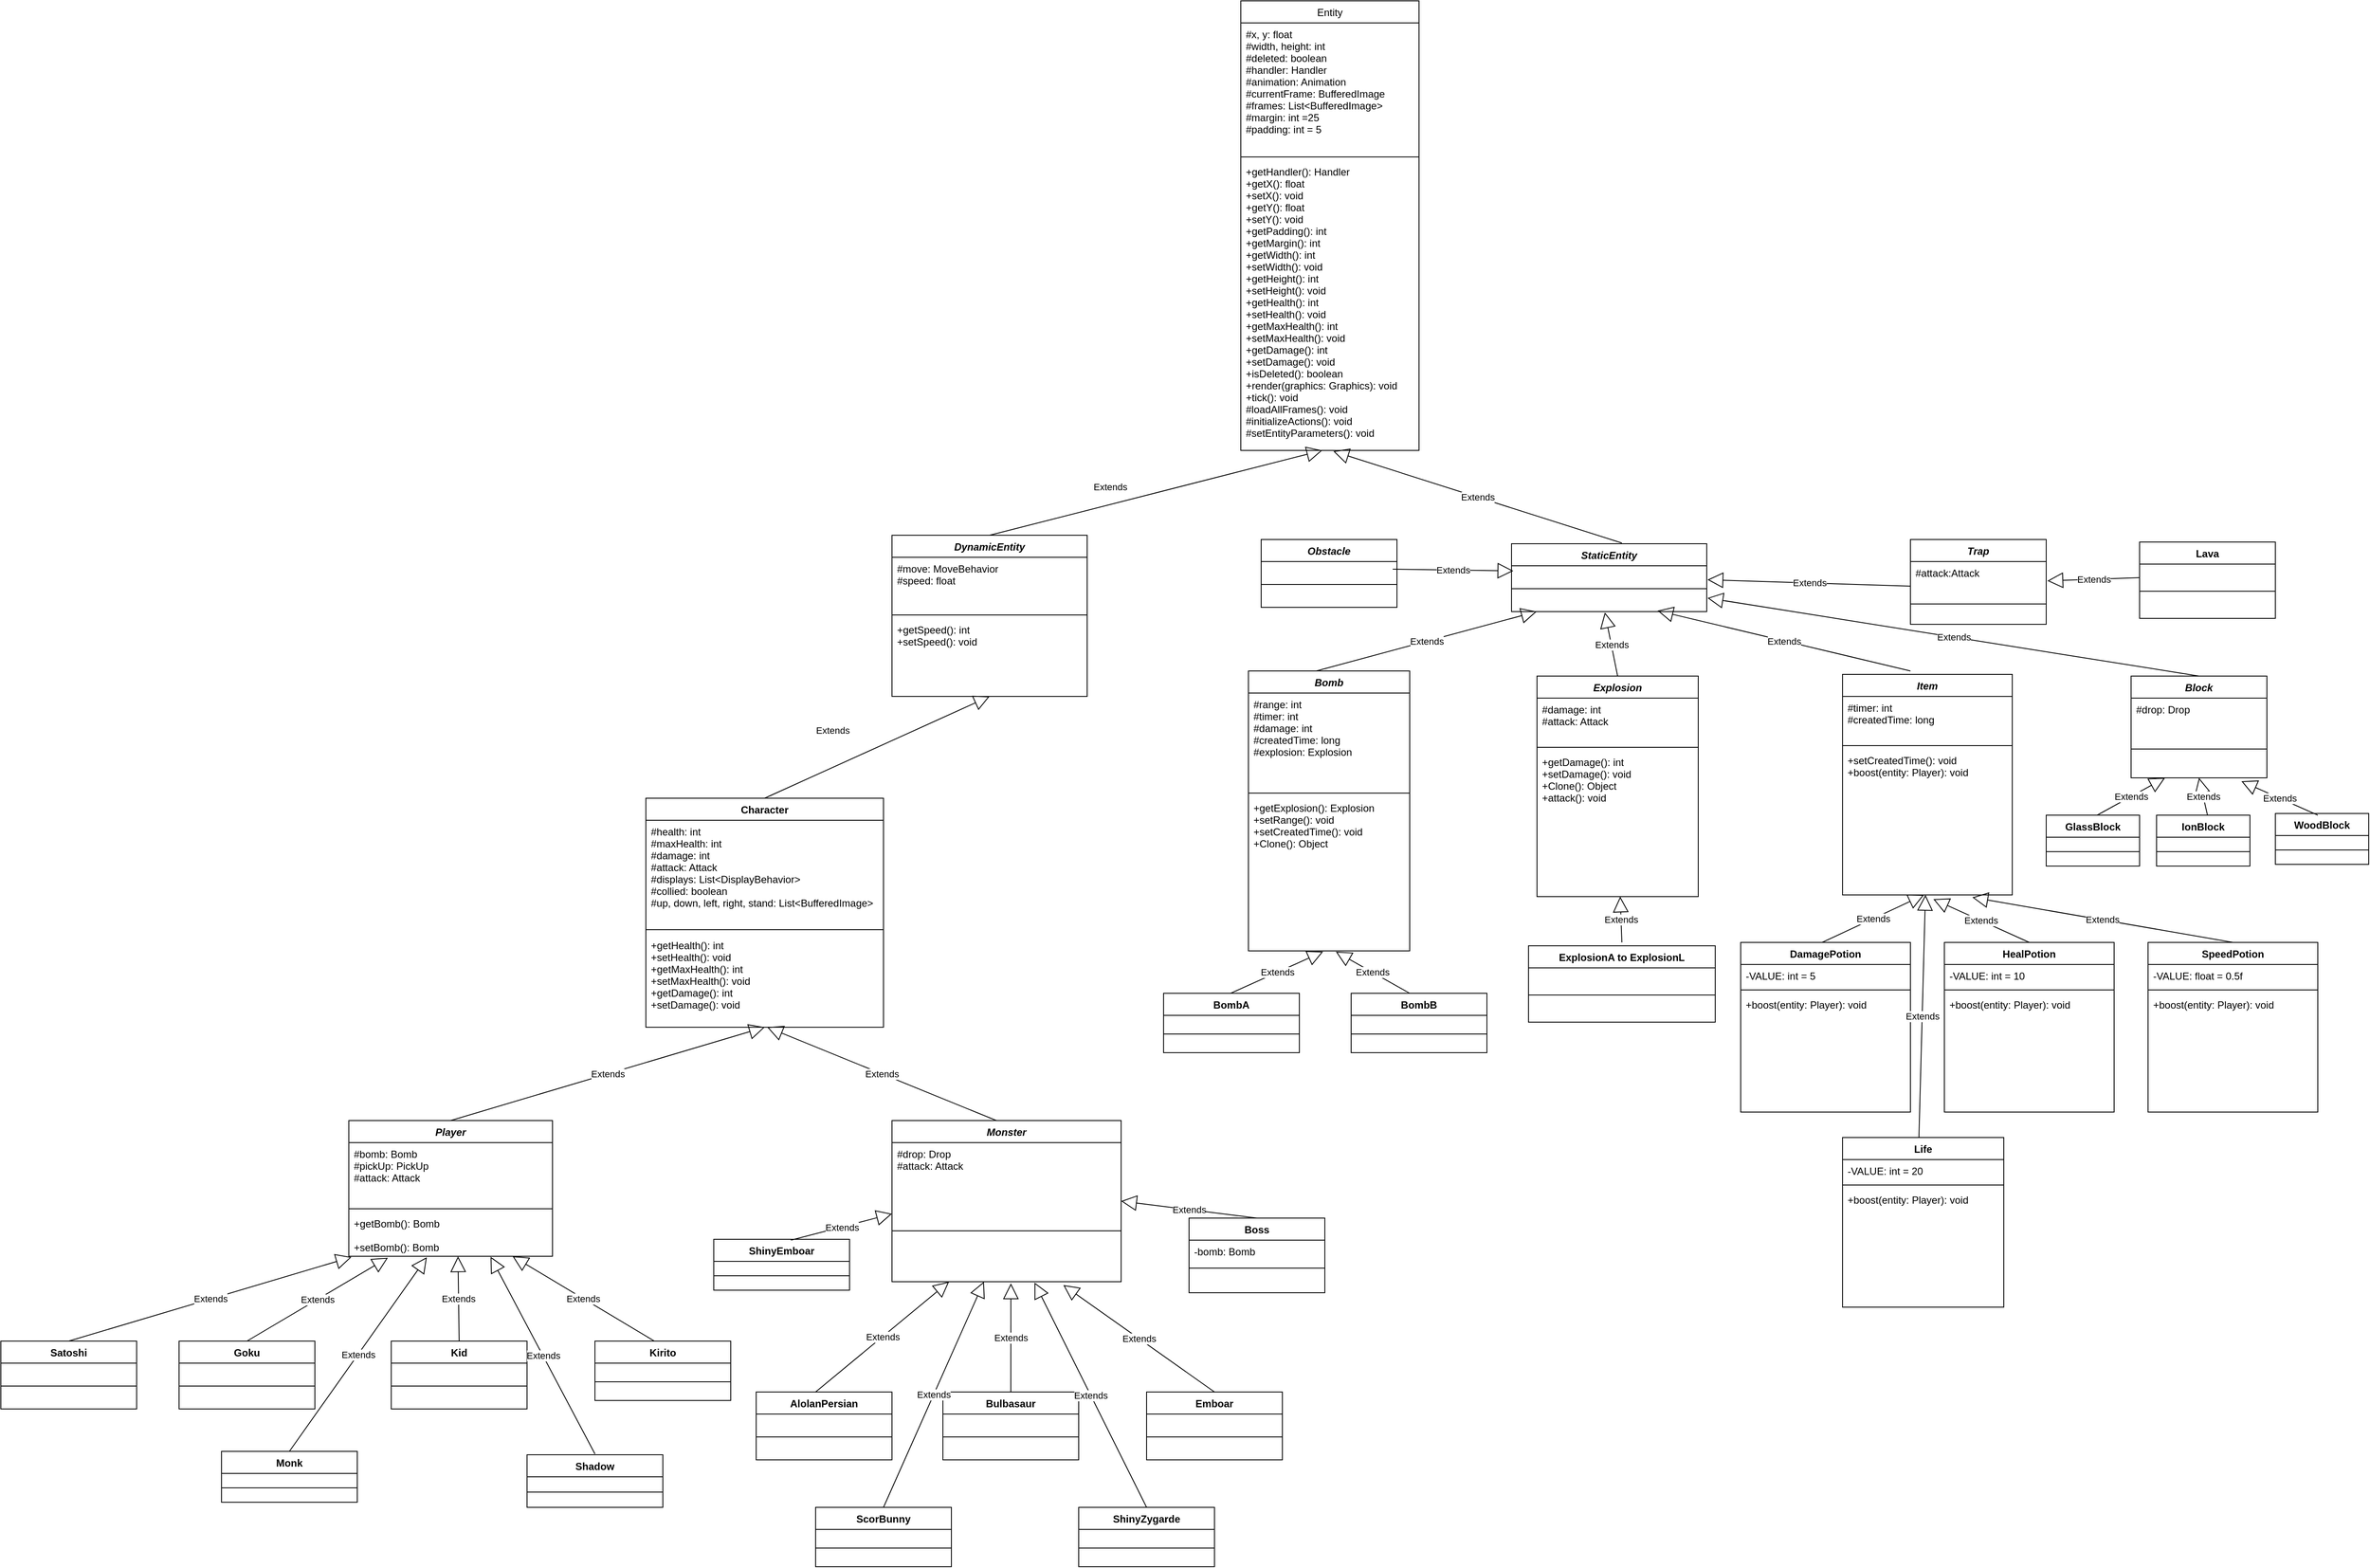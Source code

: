 <mxfile version="13.9.9" type="device"><diagram id="C5RBs43oDa-KdzZeNtuy" name="Page-1"><mxGraphModel dx="1679" dy="494" grid="1" gridSize="10" guides="1" tooltips="1" connect="1" arrows="1" fold="1" page="1" pageScale="1" pageWidth="827" pageHeight="1169" math="0" shadow="0"><root><mxCell id="WIyWlLk6GJQsqaUBKTNV-0"/><mxCell id="WIyWlLk6GJQsqaUBKTNV-1" parent="WIyWlLk6GJQsqaUBKTNV-0"/><mxCell id="0j7hq9uWgcKNxMWrPuO6-0" value="Entity" style="swimlane;fontStyle=0;align=center;verticalAlign=top;childLayout=stackLayout;horizontal=1;startSize=26;horizontalStack=0;resizeParent=1;resizeParentMax=0;resizeLast=0;collapsible=1;marginBottom=0;" parent="WIyWlLk6GJQsqaUBKTNV-1" vertex="1"><mxGeometry x="1031" y="160" width="210" height="530" as="geometry"/></mxCell><mxCell id="0j7hq9uWgcKNxMWrPuO6-1" value="#x, y: float&#10;#width, height: int&#10;#deleted: boolean&#10;#handler: Handler&#10;#animation: Animation&#10;#currentFrame: BufferedImage&#10;#frames: List&lt;BufferedImage&gt;&#10;#margin: int =25&#10;#padding: int = 5&#10;" style="text;strokeColor=none;fillColor=none;align=left;verticalAlign=top;spacingLeft=4;spacingRight=4;overflow=hidden;rotatable=0;points=[[0,0.5],[1,0.5]];portConstraint=eastwest;" parent="0j7hq9uWgcKNxMWrPuO6-0" vertex="1"><mxGeometry y="26" width="210" height="154" as="geometry"/></mxCell><mxCell id="0j7hq9uWgcKNxMWrPuO6-2" value="" style="line;strokeWidth=1;fillColor=none;align=left;verticalAlign=middle;spacingTop=-1;spacingLeft=3;spacingRight=3;rotatable=0;labelPosition=right;points=[];portConstraint=eastwest;" parent="0j7hq9uWgcKNxMWrPuO6-0" vertex="1"><mxGeometry y="180" width="210" height="8" as="geometry"/></mxCell><mxCell id="0j7hq9uWgcKNxMWrPuO6-3" value="+getHandler(): Handler&#10;+getX(): float&#10;+setX(): void&#10;+getY(): float&#10;+setY(): void&#10;+getPadding(): int&#10;+getMargin(): int&#10;+getWidth(): int&#10;+setWidth(): void&#10;+getHeight(): int&#10;+setHeight(): void&#10;+getHealth(): int&#10;+setHealth(): void&#10;+getMaxHealth(): int&#10;+setMaxHealth(): void&#10;+getDamage(): int&#10;+setDamage(): void&#10;+isDeleted(): boolean&#10;+render(graphics: Graphics): void&#10;+tick(): void&#10;#loadAllFrames(): void&#10;#initializeActions(): void&#10;#setEntityParameters(): void&#10;&#10;" style="text;strokeColor=none;fillColor=none;align=left;verticalAlign=top;spacingLeft=4;spacingRight=4;overflow=hidden;rotatable=0;points=[[0,0.5],[1,0.5]];portConstraint=eastwest;" parent="0j7hq9uWgcKNxMWrPuO6-0" vertex="1"><mxGeometry y="188" width="210" height="342" as="geometry"/></mxCell><mxCell id="0j7hq9uWgcKNxMWrPuO6-4" value="DynamicEntity" style="swimlane;fontStyle=3;align=center;verticalAlign=top;childLayout=stackLayout;horizontal=1;startSize=26;horizontalStack=0;resizeParent=1;resizeParentMax=0;resizeLast=0;collapsible=1;marginBottom=0;" parent="WIyWlLk6GJQsqaUBKTNV-1" vertex="1"><mxGeometry x="620" y="790" width="230" height="190" as="geometry"/></mxCell><mxCell id="0j7hq9uWgcKNxMWrPuO6-5" value="#move: MoveBehavior&#10;#speed: float&#10;" style="text;strokeColor=none;fillColor=none;align=left;verticalAlign=top;spacingLeft=4;spacingRight=4;overflow=hidden;rotatable=0;points=[[0,0.5],[1,0.5]];portConstraint=eastwest;" parent="0j7hq9uWgcKNxMWrPuO6-4" vertex="1"><mxGeometry y="26" width="230" height="64" as="geometry"/></mxCell><mxCell id="0j7hq9uWgcKNxMWrPuO6-6" value="" style="line;strokeWidth=1;fillColor=none;align=left;verticalAlign=middle;spacingTop=-1;spacingLeft=3;spacingRight=3;rotatable=0;labelPosition=right;points=[];portConstraint=eastwest;" parent="0j7hq9uWgcKNxMWrPuO6-4" vertex="1"><mxGeometry y="90" width="230" height="8" as="geometry"/></mxCell><mxCell id="0j7hq9uWgcKNxMWrPuO6-7" value="+getSpeed(): int&#10;+setSpeed(): void&#10;" style="text;strokeColor=none;fillColor=none;align=left;verticalAlign=top;spacingLeft=4;spacingRight=4;overflow=hidden;rotatable=0;points=[[0,0.5],[1,0.5]];portConstraint=eastwest;" parent="0j7hq9uWgcKNxMWrPuO6-4" vertex="1"><mxGeometry y="98" width="230" height="92" as="geometry"/></mxCell><mxCell id="0j7hq9uWgcKNxMWrPuO6-9" value="Extends" style="endArrow=block;endSize=16;endFill=0;html=1;exitX=0.5;exitY=0;exitDx=0;exitDy=0;entryX=0.457;entryY=1;entryDx=0;entryDy=0;entryPerimeter=0;" parent="WIyWlLk6GJQsqaUBKTNV-1" source="0j7hq9uWgcKNxMWrPuO6-4" target="0j7hq9uWgcKNxMWrPuO6-3" edge="1"><mxGeometry x="-0.25" y="20" width="160" relative="1" as="geometry"><mxPoint x="230" y="770" as="sourcePoint"/><mxPoint x="390" y="770" as="targetPoint"/><Array as="points"/><mxPoint as="offset"/></mxGeometry></mxCell><mxCell id="0j7hq9uWgcKNxMWrPuO6-14" value="Extends" style="endArrow=block;endSize=16;endFill=0;html=1;entryX=0.5;entryY=1;entryDx=0;entryDy=0;entryPerimeter=0;exitX=0.5;exitY=0;exitDx=0;exitDy=0;" parent="WIyWlLk6GJQsqaUBKTNV-1" source="0j7hq9uWgcKNxMWrPuO6-17" target="0j7hq9uWgcKNxMWrPuO6-7" edge="1"><mxGeometry x="-0.275" y="40" width="160" relative="1" as="geometry"><mxPoint x="240" y="1090" as="sourcePoint"/><mxPoint x="420" y="1060" as="targetPoint"/><Array as="points"/><mxPoint as="offset"/></mxGeometry></mxCell><mxCell id="0j7hq9uWgcKNxMWrPuO6-17" value="Character" style="swimlane;fontStyle=1;align=center;verticalAlign=top;childLayout=stackLayout;horizontal=1;startSize=26;horizontalStack=0;resizeParent=1;resizeParentMax=0;resizeLast=0;collapsible=1;marginBottom=0;" parent="WIyWlLk6GJQsqaUBKTNV-1" vertex="1"><mxGeometry x="330" y="1100" width="280" height="270" as="geometry"/></mxCell><mxCell id="0j7hq9uWgcKNxMWrPuO6-18" value="#health: int&#10;#maxHealth: int&#10;#damage: int&#10;#attack: Attack&#10;#displays: List&lt;DisplayBehavior&gt;&#10;#collied: boolean&#10;#up, down, left, right, stand: List&lt;BufferedImage&gt; &#10;" style="text;strokeColor=none;fillColor=none;align=left;verticalAlign=top;spacingLeft=4;spacingRight=4;overflow=hidden;rotatable=0;points=[[0,0.5],[1,0.5]];portConstraint=eastwest;" parent="0j7hq9uWgcKNxMWrPuO6-17" vertex="1"><mxGeometry y="26" width="280" height="124" as="geometry"/></mxCell><mxCell id="0j7hq9uWgcKNxMWrPuO6-19" value="" style="line;strokeWidth=1;fillColor=none;align=left;verticalAlign=middle;spacingTop=-1;spacingLeft=3;spacingRight=3;rotatable=0;labelPosition=right;points=[];portConstraint=eastwest;" parent="0j7hq9uWgcKNxMWrPuO6-17" vertex="1"><mxGeometry y="150" width="280" height="10" as="geometry"/></mxCell><mxCell id="0j7hq9uWgcKNxMWrPuO6-20" value="+getHealth(): int&#10;+setHealth(): void&#10;+getMaxHealth(): int&#10;+setMaxHealth(): void&#10;+getDamage(): int&#10;+setDamage(): void&#10;" style="text;strokeColor=none;fillColor=none;align=left;verticalAlign=top;spacingLeft=4;spacingRight=4;overflow=hidden;rotatable=0;points=[[0,0.5],[1,0.5]];portConstraint=eastwest;" parent="0j7hq9uWgcKNxMWrPuO6-17" vertex="1"><mxGeometry y="160" width="280" height="110" as="geometry"/></mxCell><mxCell id="0j7hq9uWgcKNxMWrPuO6-21" value="Player" style="swimlane;fontStyle=3;align=center;verticalAlign=top;childLayout=stackLayout;horizontal=1;startSize=26;horizontalStack=0;resizeParent=1;resizeParentMax=0;resizeLast=0;collapsible=1;marginBottom=0;" parent="WIyWlLk6GJQsqaUBKTNV-1" vertex="1"><mxGeometry x="-20" y="1480" width="240" height="160" as="geometry"/></mxCell><mxCell id="0j7hq9uWgcKNxMWrPuO6-22" value="#bomb: Bomb&#10;#pickUp: PickUp&#10;#attack: Attack&#10;" style="text;strokeColor=none;fillColor=none;align=left;verticalAlign=top;spacingLeft=4;spacingRight=4;overflow=hidden;rotatable=0;points=[[0,0.5],[1,0.5]];portConstraint=eastwest;" parent="0j7hq9uWgcKNxMWrPuO6-21" vertex="1"><mxGeometry y="26" width="240" height="74" as="geometry"/></mxCell><mxCell id="0j7hq9uWgcKNxMWrPuO6-23" value="" style="line;strokeWidth=1;fillColor=none;align=left;verticalAlign=middle;spacingTop=-1;spacingLeft=3;spacingRight=3;rotatable=0;labelPosition=right;points=[];portConstraint=eastwest;" parent="0j7hq9uWgcKNxMWrPuO6-21" vertex="1"><mxGeometry y="100" width="240" height="8" as="geometry"/></mxCell><mxCell id="0j7hq9uWgcKNxMWrPuO6-24" value="+getBomb(): Bomb&#10;&#10;+setBomb(): Bomb" style="text;strokeColor=none;fillColor=none;align=left;verticalAlign=top;spacingLeft=4;spacingRight=4;overflow=hidden;rotatable=0;points=[[0,0.5],[1,0.5]];portConstraint=eastwest;" parent="0j7hq9uWgcKNxMWrPuO6-21" vertex="1"><mxGeometry y="108" width="240" height="52" as="geometry"/></mxCell><mxCell id="0j7hq9uWgcKNxMWrPuO6-29" value="Extends" style="endArrow=block;endSize=16;endFill=0;html=1;exitX=0.5;exitY=0;exitDx=0;exitDy=0;" parent="WIyWlLk6GJQsqaUBKTNV-1" source="0j7hq9uWgcKNxMWrPuO6-21" edge="1"><mxGeometry width="160" relative="1" as="geometry"><mxPoint x="240" y="1470" as="sourcePoint"/><mxPoint x="470" y="1370" as="targetPoint"/><Array as="points"/></mxGeometry></mxCell><mxCell id="0j7hq9uWgcKNxMWrPuO6-30" value="Extends" style="endArrow=block;endSize=16;endFill=0;html=1;exitX=0.456;exitY=0;exitDx=0;exitDy=0;exitPerimeter=0;entryX=0.511;entryY=1;entryDx=0;entryDy=0;entryPerimeter=0;" parent="WIyWlLk6GJQsqaUBKTNV-1" target="0j7hq9uWgcKNxMWrPuO6-20" edge="1"><mxGeometry width="160" relative="1" as="geometry"><mxPoint x="743.12" y="1480" as="sourcePoint"/><mxPoint x="760" y="1470" as="targetPoint"/><Array as="points"/></mxGeometry></mxCell><mxCell id="0j7hq9uWgcKNxMWrPuO6-71" value="Goku" style="swimlane;fontStyle=1;align=center;verticalAlign=top;childLayout=stackLayout;horizontal=1;startSize=26;horizontalStack=0;resizeParent=1;resizeParentMax=0;resizeLast=0;collapsible=1;marginBottom=0;" parent="WIyWlLk6GJQsqaUBKTNV-1" vertex="1"><mxGeometry x="-220" y="1740" width="160" height="80" as="geometry"/></mxCell><mxCell id="0j7hq9uWgcKNxMWrPuO6-95" value="Extends" style="endArrow=block;endSize=16;endFill=0;html=1;entryX=0.192;entryY=1.033;entryDx=0;entryDy=0;entryPerimeter=0;" parent="0j7hq9uWgcKNxMWrPuO6-71" target="0j7hq9uWgcKNxMWrPuO6-24" edge="1"><mxGeometry width="160" relative="1" as="geometry"><mxPoint x="80" as="sourcePoint"/><mxPoint x="240" as="targetPoint"/></mxGeometry></mxCell><mxCell id="0j7hq9uWgcKNxMWrPuO6-73" value="" style="line;strokeWidth=1;fillColor=none;align=left;verticalAlign=middle;spacingTop=-1;spacingLeft=3;spacingRight=3;rotatable=0;labelPosition=right;points=[];portConstraint=eastwest;" parent="0j7hq9uWgcKNxMWrPuO6-71" vertex="1"><mxGeometry y="26" width="160" height="54" as="geometry"/></mxCell><mxCell id="0j7hq9uWgcKNxMWrPuO6-75" value="Kid" style="swimlane;fontStyle=1;align=center;verticalAlign=top;childLayout=stackLayout;horizontal=1;startSize=26;horizontalStack=0;resizeParent=1;resizeParentMax=0;resizeLast=0;collapsible=1;marginBottom=0;" parent="WIyWlLk6GJQsqaUBKTNV-1" vertex="1"><mxGeometry x="30" y="1740" width="160" height="80" as="geometry"/></mxCell><mxCell id="0j7hq9uWgcKNxMWrPuO6-96" value="Extends" style="endArrow=block;endSize=16;endFill=0;html=1;entryX=0.536;entryY=1.003;entryDx=0;entryDy=0;entryPerimeter=0;" parent="0j7hq9uWgcKNxMWrPuO6-75" target="0j7hq9uWgcKNxMWrPuO6-24" edge="1"><mxGeometry width="160" relative="1" as="geometry"><mxPoint x="80" as="sourcePoint"/><mxPoint x="78" y="-60" as="targetPoint"/></mxGeometry></mxCell><mxCell id="0j7hq9uWgcKNxMWrPuO6-77" value="" style="line;strokeWidth=1;fillColor=none;align=left;verticalAlign=middle;spacingTop=-1;spacingLeft=3;spacingRight=3;rotatable=0;labelPosition=right;points=[];portConstraint=eastwest;" parent="0j7hq9uWgcKNxMWrPuO6-75" vertex="1"><mxGeometry y="26" width="160" height="54" as="geometry"/></mxCell><mxCell id="0j7hq9uWgcKNxMWrPuO6-79" value="Kirito" style="swimlane;fontStyle=1;align=center;verticalAlign=top;childLayout=stackLayout;horizontal=1;startSize=26;horizontalStack=0;resizeParent=1;resizeParentMax=0;resizeLast=0;collapsible=1;marginBottom=0;" parent="WIyWlLk6GJQsqaUBKTNV-1" vertex="1"><mxGeometry x="270" y="1740" width="160" height="70" as="geometry"/></mxCell><mxCell id="0j7hq9uWgcKNxMWrPuO6-97" value="Extends" style="endArrow=block;endSize=16;endFill=0;html=1;entryX=0.804;entryY=1;entryDx=0;entryDy=0;entryPerimeter=0;" parent="0j7hq9uWgcKNxMWrPuO6-79" target="0j7hq9uWgcKNxMWrPuO6-24" edge="1"><mxGeometry width="160" relative="1" as="geometry"><mxPoint x="70" as="sourcePoint"/><mxPoint x="230" as="targetPoint"/></mxGeometry></mxCell><mxCell id="0j7hq9uWgcKNxMWrPuO6-81" value="" style="line;strokeWidth=1;fillColor=none;align=left;verticalAlign=middle;spacingTop=-1;spacingLeft=3;spacingRight=3;rotatable=0;labelPosition=right;points=[];portConstraint=eastwest;" parent="0j7hq9uWgcKNxMWrPuO6-79" vertex="1"><mxGeometry y="26" width="160" height="44" as="geometry"/></mxCell><mxCell id="0j7hq9uWgcKNxMWrPuO6-83" value="Monk" style="swimlane;fontStyle=1;align=center;verticalAlign=top;childLayout=stackLayout;horizontal=1;startSize=26;horizontalStack=0;resizeParent=1;resizeParentMax=0;resizeLast=0;collapsible=1;marginBottom=0;" parent="WIyWlLk6GJQsqaUBKTNV-1" vertex="1"><mxGeometry x="-170" y="1870" width="160" height="60" as="geometry"/></mxCell><mxCell id="0j7hq9uWgcKNxMWrPuO6-98" value="Extends" style="endArrow=block;endSize=16;endFill=0;html=1;entryX=0.383;entryY=1.022;entryDx=0;entryDy=0;entryPerimeter=0;" parent="0j7hq9uWgcKNxMWrPuO6-83" target="0j7hq9uWgcKNxMWrPuO6-24" edge="1"><mxGeometry width="160" relative="1" as="geometry"><mxPoint x="80" as="sourcePoint"/><mxPoint x="240" as="targetPoint"/></mxGeometry></mxCell><mxCell id="0j7hq9uWgcKNxMWrPuO6-85" value="" style="line;strokeWidth=1;fillColor=none;align=left;verticalAlign=middle;spacingTop=-1;spacingLeft=3;spacingRight=3;rotatable=0;labelPosition=right;points=[];portConstraint=eastwest;" parent="0j7hq9uWgcKNxMWrPuO6-83" vertex="1"><mxGeometry y="26" width="160" height="34" as="geometry"/></mxCell><mxCell id="0j7hq9uWgcKNxMWrPuO6-87" value="Satoshi" style="swimlane;fontStyle=1;align=center;verticalAlign=top;childLayout=stackLayout;horizontal=1;startSize=26;horizontalStack=0;resizeParent=1;resizeParentMax=0;resizeLast=0;collapsible=1;marginBottom=0;" parent="WIyWlLk6GJQsqaUBKTNV-1" vertex="1"><mxGeometry x="-430" y="1740" width="160" height="80" as="geometry"/></mxCell><mxCell id="0j7hq9uWgcKNxMWrPuO6-100" value="Extends" style="endArrow=block;endSize=16;endFill=0;html=1;entryX=0.013;entryY=1.019;entryDx=0;entryDy=0;entryPerimeter=0;" parent="0j7hq9uWgcKNxMWrPuO6-87" target="0j7hq9uWgcKNxMWrPuO6-24" edge="1"><mxGeometry width="160" relative="1" as="geometry"><mxPoint x="80" as="sourcePoint"/><mxPoint x="80.96" y="-106" as="targetPoint"/></mxGeometry></mxCell><mxCell id="0j7hq9uWgcKNxMWrPuO6-89" value="" style="line;strokeWidth=1;fillColor=none;align=left;verticalAlign=middle;spacingTop=-1;spacingLeft=3;spacingRight=3;rotatable=0;labelPosition=right;points=[];portConstraint=eastwest;" parent="0j7hq9uWgcKNxMWrPuO6-87" vertex="1"><mxGeometry y="26" width="160" height="54" as="geometry"/></mxCell><mxCell id="0j7hq9uWgcKNxMWrPuO6-91" value="Shadow" style="swimlane;fontStyle=1;align=center;verticalAlign=top;childLayout=stackLayout;horizontal=1;startSize=26;horizontalStack=0;resizeParent=1;resizeParentMax=0;resizeLast=0;collapsible=1;marginBottom=0;" parent="WIyWlLk6GJQsqaUBKTNV-1" vertex="1"><mxGeometry x="190" y="1874" width="160" height="62" as="geometry"/></mxCell><mxCell id="0j7hq9uWgcKNxMWrPuO6-93" value="" style="line;strokeWidth=1;fillColor=none;align=left;verticalAlign=middle;spacingTop=-1;spacingLeft=3;spacingRight=3;rotatable=0;labelPosition=right;points=[];portConstraint=eastwest;" parent="0j7hq9uWgcKNxMWrPuO6-91" vertex="1"><mxGeometry y="26" width="160" height="36" as="geometry"/></mxCell><mxCell id="0j7hq9uWgcKNxMWrPuO6-99" value="Extends" style="endArrow=block;endSize=16;endFill=0;html=1;entryX=0.696;entryY=1.011;entryDx=0;entryDy=0;entryPerimeter=0;" parent="0j7hq9uWgcKNxMWrPuO6-91" target="0j7hq9uWgcKNxMWrPuO6-24" edge="1"><mxGeometry width="160" relative="1" as="geometry"><mxPoint x="80" y="-1" as="sourcePoint"/><mxPoint x="240" y="-1" as="targetPoint"/></mxGeometry></mxCell><mxCell id="0j7hq9uWgcKNxMWrPuO6-105" value="StaticEntity" style="swimlane;fontStyle=3;align=center;verticalAlign=top;childLayout=stackLayout;horizontal=1;startSize=26;horizontalStack=0;resizeParent=1;resizeParentMax=0;resizeLast=0;collapsible=1;marginBottom=0;" parent="WIyWlLk6GJQsqaUBKTNV-1" vertex="1"><mxGeometry x="1350" y="800" width="230" height="80" as="geometry"/></mxCell><mxCell id="0j7hq9uWgcKNxMWrPuO6-107" value="" style="line;strokeWidth=1;fillColor=none;align=left;verticalAlign=middle;spacingTop=-1;spacingLeft=3;spacingRight=3;rotatable=0;labelPosition=right;points=[];portConstraint=eastwest;" parent="0j7hq9uWgcKNxMWrPuO6-105" vertex="1"><mxGeometry y="26" width="230" height="54" as="geometry"/></mxCell><mxCell id="0j7hq9uWgcKNxMWrPuO6-109" value="Extends" style="endArrow=block;endSize=16;endFill=0;html=1;entryX=0.519;entryY=1.003;entryDx=0;entryDy=0;entryPerimeter=0;exitX=0.565;exitY=-0.011;exitDx=0;exitDy=0;exitPerimeter=0;" parent="WIyWlLk6GJQsqaUBKTNV-1" source="0j7hq9uWgcKNxMWrPuO6-105" target="0j7hq9uWgcKNxMWrPuO6-3" edge="1"><mxGeometry width="160" relative="1" as="geometry"><mxPoint x="1440" y="799" as="sourcePoint"/><mxPoint x="1600" y="799" as="targetPoint"/></mxGeometry></mxCell><mxCell id="0j7hq9uWgcKNxMWrPuO6-110" value="Bomb" style="swimlane;fontStyle=3;align=center;verticalAlign=top;childLayout=stackLayout;horizontal=1;startSize=26;horizontalStack=0;resizeParent=1;resizeParentMax=0;resizeLast=0;collapsible=1;marginBottom=0;" parent="WIyWlLk6GJQsqaUBKTNV-1" vertex="1"><mxGeometry x="1040" y="950" width="190" height="330" as="geometry"/></mxCell><mxCell id="0j7hq9uWgcKNxMWrPuO6-122" value="Extends" style="endArrow=block;endSize=16;endFill=0;html=1;" parent="0j7hq9uWgcKNxMWrPuO6-110" edge="1"><mxGeometry width="160" relative="1" as="geometry"><mxPoint x="80" as="sourcePoint"/><mxPoint x="339.677" y="-70" as="targetPoint"/></mxGeometry></mxCell><mxCell id="0j7hq9uWgcKNxMWrPuO6-111" value="#range: int&#10;#timer: int&#10;#damage: int&#10;#createdTime: long&#10;#explosion: Explosion" style="text;strokeColor=none;fillColor=none;align=left;verticalAlign=top;spacingLeft=4;spacingRight=4;overflow=hidden;rotatable=0;points=[[0,0.5],[1,0.5]];portConstraint=eastwest;" parent="0j7hq9uWgcKNxMWrPuO6-110" vertex="1"><mxGeometry y="26" width="190" height="114" as="geometry"/></mxCell><mxCell id="0j7hq9uWgcKNxMWrPuO6-112" value="" style="line;strokeWidth=1;fillColor=none;align=left;verticalAlign=middle;spacingTop=-1;spacingLeft=3;spacingRight=3;rotatable=0;labelPosition=right;points=[];portConstraint=eastwest;" parent="0j7hq9uWgcKNxMWrPuO6-110" vertex="1"><mxGeometry y="140" width="190" height="8" as="geometry"/></mxCell><mxCell id="0j7hq9uWgcKNxMWrPuO6-113" value="+getExplosion(): Explosion&#10;+setRange(): void&#10;+setCreatedTime(): void&#10;+Clone(): Object&#10;&#10;" style="text;strokeColor=none;fillColor=none;align=left;verticalAlign=top;spacingLeft=4;spacingRight=4;overflow=hidden;rotatable=0;points=[[0,0.5],[1,0.5]];portConstraint=eastwest;" parent="0j7hq9uWgcKNxMWrPuO6-110" vertex="1"><mxGeometry y="148" width="190" height="182" as="geometry"/></mxCell><mxCell id="0j7hq9uWgcKNxMWrPuO6-114" value="Explosion" style="swimlane;fontStyle=3;align=center;verticalAlign=top;childLayout=stackLayout;horizontal=1;startSize=26;horizontalStack=0;resizeParent=1;resizeParentMax=0;resizeLast=0;collapsible=1;marginBottom=0;" parent="WIyWlLk6GJQsqaUBKTNV-1" vertex="1"><mxGeometry x="1380" y="956" width="190" height="260" as="geometry"/></mxCell><mxCell id="0j7hq9uWgcKNxMWrPuO6-115" value="#damage: int&#10;#attack: Attack" style="text;strokeColor=none;fillColor=none;align=left;verticalAlign=top;spacingLeft=4;spacingRight=4;overflow=hidden;rotatable=0;points=[[0,0.5],[1,0.5]];portConstraint=eastwest;" parent="0j7hq9uWgcKNxMWrPuO6-114" vertex="1"><mxGeometry y="26" width="190" height="54" as="geometry"/></mxCell><mxCell id="0j7hq9uWgcKNxMWrPuO6-116" value="" style="line;strokeWidth=1;fillColor=none;align=left;verticalAlign=middle;spacingTop=-1;spacingLeft=3;spacingRight=3;rotatable=0;labelPosition=right;points=[];portConstraint=eastwest;" parent="0j7hq9uWgcKNxMWrPuO6-114" vertex="1"><mxGeometry y="80" width="190" height="8" as="geometry"/></mxCell><mxCell id="0j7hq9uWgcKNxMWrPuO6-117" value="+getDamage(): int&#10;+setDamage(): void&#10;+Clone(): Object&#10;+attack(): void" style="text;strokeColor=none;fillColor=none;align=left;verticalAlign=top;spacingLeft=4;spacingRight=4;overflow=hidden;rotatable=0;points=[[0,0.5],[1,0.5]];portConstraint=eastwest;" parent="0j7hq9uWgcKNxMWrPuO6-114" vertex="1"><mxGeometry y="88" width="190" height="172" as="geometry"/></mxCell><mxCell id="0j7hq9uWgcKNxMWrPuO6-118" value="Item" style="swimlane;fontStyle=3;align=center;verticalAlign=top;childLayout=stackLayout;horizontal=1;startSize=26;horizontalStack=0;resizeParent=1;resizeParentMax=0;resizeLast=0;collapsible=1;marginBottom=0;" parent="WIyWlLk6GJQsqaUBKTNV-1" vertex="1"><mxGeometry x="1740" y="954" width="200" height="260" as="geometry"/></mxCell><mxCell id="0j7hq9uWgcKNxMWrPuO6-119" value="#timer: int&#10;#createdTime: long" style="text;strokeColor=none;fillColor=none;align=left;verticalAlign=top;spacingLeft=4;spacingRight=4;overflow=hidden;rotatable=0;points=[[0,0.5],[1,0.5]];portConstraint=eastwest;" parent="0j7hq9uWgcKNxMWrPuO6-118" vertex="1"><mxGeometry y="26" width="200" height="54" as="geometry"/></mxCell><mxCell id="0j7hq9uWgcKNxMWrPuO6-120" value="" style="line;strokeWidth=1;fillColor=none;align=left;verticalAlign=middle;spacingTop=-1;spacingLeft=3;spacingRight=3;rotatable=0;labelPosition=right;points=[];portConstraint=eastwest;" parent="0j7hq9uWgcKNxMWrPuO6-118" vertex="1"><mxGeometry y="80" width="200" height="8" as="geometry"/></mxCell><mxCell id="0j7hq9uWgcKNxMWrPuO6-121" value="+setCreatedTime(): void&#10;+boost(entity: Player): void&#10;" style="text;strokeColor=none;fillColor=none;align=left;verticalAlign=top;spacingLeft=4;spacingRight=4;overflow=hidden;rotatable=0;points=[[0,0.5],[1,0.5]];portConstraint=eastwest;" parent="0j7hq9uWgcKNxMWrPuO6-118" vertex="1"><mxGeometry y="88" width="200" height="172" as="geometry"/></mxCell><mxCell id="0j7hq9uWgcKNxMWrPuO6-124" value="Extends" style="endArrow=block;endSize=16;endFill=0;html=1;entryX=0.748;entryY=0.978;entryDx=0;entryDy=0;entryPerimeter=0;" parent="0j7hq9uWgcKNxMWrPuO6-118" edge="1"><mxGeometry width="160" relative="1" as="geometry"><mxPoint x="80" y="-4" as="sourcePoint"/><mxPoint x="-217.96" y="-75.012" as="targetPoint"/></mxGeometry></mxCell><mxCell id="0j7hq9uWgcKNxMWrPuO6-123" value="Extends" style="endArrow=block;endSize=16;endFill=0;html=1;entryX=0.478;entryY=1.022;entryDx=0;entryDy=0;entryPerimeter=0;exitX=0.5;exitY=0;exitDx=0;exitDy=0;" parent="WIyWlLk6GJQsqaUBKTNV-1" source="0j7hq9uWgcKNxMWrPuO6-114" edge="1"><mxGeometry width="160" relative="1" as="geometry"><mxPoint x="1460" y="950" as="sourcePoint"/><mxPoint x="1459.94" y="881.012" as="targetPoint"/></mxGeometry></mxCell><mxCell id="0j7hq9uWgcKNxMWrPuO6-125" value="BombA" style="swimlane;fontStyle=1;align=center;verticalAlign=top;childLayout=stackLayout;horizontal=1;startSize=26;horizontalStack=0;resizeParent=1;resizeParentMax=0;resizeLast=0;collapsible=1;marginBottom=0;" parent="WIyWlLk6GJQsqaUBKTNV-1" vertex="1"><mxGeometry x="940" y="1330" width="160" height="70" as="geometry"/></mxCell><mxCell id="0j7hq9uWgcKNxMWrPuO6-133" value="Extends" style="endArrow=block;endSize=16;endFill=0;html=1;entryX=0.463;entryY=1.005;entryDx=0;entryDy=0;entryPerimeter=0;" parent="0j7hq9uWgcKNxMWrPuO6-125" target="0j7hq9uWgcKNxMWrPuO6-113" edge="1"><mxGeometry width="160" relative="1" as="geometry"><mxPoint x="79" as="sourcePoint"/><mxPoint x="239" as="targetPoint"/></mxGeometry></mxCell><mxCell id="0j7hq9uWgcKNxMWrPuO6-127" value="" style="line;strokeWidth=1;fillColor=none;align=left;verticalAlign=middle;spacingTop=-1;spacingLeft=3;spacingRight=3;rotatable=0;labelPosition=right;points=[];portConstraint=eastwest;" parent="0j7hq9uWgcKNxMWrPuO6-125" vertex="1"><mxGeometry y="26" width="160" height="44" as="geometry"/></mxCell><mxCell id="0j7hq9uWgcKNxMWrPuO6-129" value="BombB" style="swimlane;fontStyle=1;align=center;verticalAlign=top;childLayout=stackLayout;horizontal=1;startSize=26;horizontalStack=0;resizeParent=1;resizeParentMax=0;resizeLast=0;collapsible=1;marginBottom=0;" parent="WIyWlLk6GJQsqaUBKTNV-1" vertex="1"><mxGeometry x="1161" y="1330" width="160" height="70" as="geometry"/></mxCell><mxCell id="0j7hq9uWgcKNxMWrPuO6-135" value="Extends" style="endArrow=block;endSize=16;endFill=0;html=1;entryX=0.542;entryY=1.005;entryDx=0;entryDy=0;entryPerimeter=0;" parent="0j7hq9uWgcKNxMWrPuO6-129" target="0j7hq9uWgcKNxMWrPuO6-113" edge="1"><mxGeometry width="160" relative="1" as="geometry"><mxPoint x="69" as="sourcePoint"/><mxPoint x="229" as="targetPoint"/></mxGeometry></mxCell><mxCell id="0j7hq9uWgcKNxMWrPuO6-131" value="" style="line;strokeWidth=1;fillColor=none;align=left;verticalAlign=middle;spacingTop=-1;spacingLeft=3;spacingRight=3;rotatable=0;labelPosition=right;points=[];portConstraint=eastwest;" parent="0j7hq9uWgcKNxMWrPuO6-129" vertex="1"><mxGeometry y="26" width="160" height="44" as="geometry"/></mxCell><mxCell id="0j7hq9uWgcKNxMWrPuO6-136" value="ExplosionA to ExplosionL" style="swimlane;fontStyle=1;align=center;verticalAlign=top;childLayout=stackLayout;horizontal=1;startSize=26;horizontalStack=0;resizeParent=1;resizeParentMax=0;resizeLast=0;collapsible=1;marginBottom=0;" parent="WIyWlLk6GJQsqaUBKTNV-1" vertex="1"><mxGeometry x="1370" y="1274" width="220" height="90" as="geometry"/></mxCell><mxCell id="0j7hq9uWgcKNxMWrPuO6-138" value="" style="line;strokeWidth=1;fillColor=none;align=left;verticalAlign=middle;spacingTop=-1;spacingLeft=3;spacingRight=3;rotatable=0;labelPosition=right;points=[];portConstraint=eastwest;" parent="0j7hq9uWgcKNxMWrPuO6-136" vertex="1"><mxGeometry y="26" width="220" height="64" as="geometry"/></mxCell><mxCell id="0j7hq9uWgcKNxMWrPuO6-140" value="Extends" style="endArrow=block;endSize=16;endFill=0;html=1;entryX=0.516;entryY=1;entryDx=0;entryDy=0;entryPerimeter=0;" parent="WIyWlLk6GJQsqaUBKTNV-1" target="0j7hq9uWgcKNxMWrPuO6-117" edge="1"><mxGeometry width="160" relative="1" as="geometry"><mxPoint x="1480" y="1270" as="sourcePoint"/><mxPoint x="1640" y="1270" as="targetPoint"/></mxGeometry></mxCell><mxCell id="0j7hq9uWgcKNxMWrPuO6-141" value="DamagePotion" style="swimlane;fontStyle=1;align=center;verticalAlign=top;childLayout=stackLayout;horizontal=1;startSize=26;horizontalStack=0;resizeParent=1;resizeParentMax=0;resizeLast=0;collapsible=1;marginBottom=0;" parent="WIyWlLk6GJQsqaUBKTNV-1" vertex="1"><mxGeometry x="1620" y="1270" width="200" height="200" as="geometry"/></mxCell><mxCell id="0j7hq9uWgcKNxMWrPuO6-157" value="Extends" style="endArrow=block;endSize=16;endFill=0;html=1;entryX=0.48;entryY=1;entryDx=0;entryDy=0;entryPerimeter=0;" parent="0j7hq9uWgcKNxMWrPuO6-141" target="0j7hq9uWgcKNxMWrPuO6-121" edge="1"><mxGeometry width="160" relative="1" as="geometry"><mxPoint x="96" as="sourcePoint"/><mxPoint x="256" as="targetPoint"/></mxGeometry></mxCell><mxCell id="0j7hq9uWgcKNxMWrPuO6-142" value="-VALUE: int = 5" style="text;strokeColor=none;fillColor=none;align=left;verticalAlign=top;spacingLeft=4;spacingRight=4;overflow=hidden;rotatable=0;points=[[0,0.5],[1,0.5]];portConstraint=eastwest;" parent="0j7hq9uWgcKNxMWrPuO6-141" vertex="1"><mxGeometry y="26" width="200" height="26" as="geometry"/></mxCell><mxCell id="0j7hq9uWgcKNxMWrPuO6-143" value="" style="line;strokeWidth=1;fillColor=none;align=left;verticalAlign=middle;spacingTop=-1;spacingLeft=3;spacingRight=3;rotatable=0;labelPosition=right;points=[];portConstraint=eastwest;" parent="0j7hq9uWgcKNxMWrPuO6-141" vertex="1"><mxGeometry y="52" width="200" height="8" as="geometry"/></mxCell><mxCell id="0j7hq9uWgcKNxMWrPuO6-144" value="+boost(entity: Player): void&#10;&#10;" style="text;strokeColor=none;fillColor=none;align=left;verticalAlign=top;spacingLeft=4;spacingRight=4;overflow=hidden;rotatable=0;points=[[0,0.5],[1,0.5]];portConstraint=eastwest;" parent="0j7hq9uWgcKNxMWrPuO6-141" vertex="1"><mxGeometry y="60" width="200" height="140" as="geometry"/></mxCell><mxCell id="0j7hq9uWgcKNxMWrPuO6-145" value="HealPotion" style="swimlane;fontStyle=1;align=center;verticalAlign=top;childLayout=stackLayout;horizontal=1;startSize=26;horizontalStack=0;resizeParent=1;resizeParentMax=0;resizeLast=0;collapsible=1;marginBottom=0;" parent="WIyWlLk6GJQsqaUBKTNV-1" vertex="1"><mxGeometry x="1860" y="1270" width="200" height="200" as="geometry"/></mxCell><mxCell id="0j7hq9uWgcKNxMWrPuO6-158" value="Extends" style="endArrow=block;endSize=16;endFill=0;html=1;entryX=0.535;entryY=1.029;entryDx=0;entryDy=0;entryPerimeter=0;" parent="0j7hq9uWgcKNxMWrPuO6-145" target="0j7hq9uWgcKNxMWrPuO6-121" edge="1"><mxGeometry width="160" relative="1" as="geometry"><mxPoint x="100" as="sourcePoint"/><mxPoint x="260" as="targetPoint"/></mxGeometry></mxCell><mxCell id="0j7hq9uWgcKNxMWrPuO6-146" value="-VALUE: int = 10" style="text;strokeColor=none;fillColor=none;align=left;verticalAlign=top;spacingLeft=4;spacingRight=4;overflow=hidden;rotatable=0;points=[[0,0.5],[1,0.5]];portConstraint=eastwest;" parent="0j7hq9uWgcKNxMWrPuO6-145" vertex="1"><mxGeometry y="26" width="200" height="26" as="geometry"/></mxCell><mxCell id="0j7hq9uWgcKNxMWrPuO6-147" value="" style="line;strokeWidth=1;fillColor=none;align=left;verticalAlign=middle;spacingTop=-1;spacingLeft=3;spacingRight=3;rotatable=0;labelPosition=right;points=[];portConstraint=eastwest;" parent="0j7hq9uWgcKNxMWrPuO6-145" vertex="1"><mxGeometry y="52" width="200" height="8" as="geometry"/></mxCell><mxCell id="0j7hq9uWgcKNxMWrPuO6-148" value="+boost(entity: Player): void&#10;&#10;" style="text;strokeColor=none;fillColor=none;align=left;verticalAlign=top;spacingLeft=4;spacingRight=4;overflow=hidden;rotatable=0;points=[[0,0.5],[1,0.5]];portConstraint=eastwest;" parent="0j7hq9uWgcKNxMWrPuO6-145" vertex="1"><mxGeometry y="60" width="200" height="140" as="geometry"/></mxCell><mxCell id="0j7hq9uWgcKNxMWrPuO6-149" value="Life" style="swimlane;fontStyle=1;align=center;verticalAlign=top;childLayout=stackLayout;horizontal=1;startSize=26;horizontalStack=0;resizeParent=1;resizeParentMax=0;resizeLast=0;collapsible=1;marginBottom=0;" parent="WIyWlLk6GJQsqaUBKTNV-1" vertex="1"><mxGeometry x="1740" y="1500" width="190" height="200" as="geometry"/></mxCell><mxCell id="0j7hq9uWgcKNxMWrPuO6-160" value="Extends" style="endArrow=block;endSize=16;endFill=0;html=1;" parent="0j7hq9uWgcKNxMWrPuO6-149" target="0j7hq9uWgcKNxMWrPuO6-121" edge="1"><mxGeometry width="160" relative="1" as="geometry"><mxPoint x="90" as="sourcePoint"/><mxPoint x="250" as="targetPoint"/></mxGeometry></mxCell><mxCell id="0j7hq9uWgcKNxMWrPuO6-150" value="-VALUE: int = 20" style="text;strokeColor=none;fillColor=none;align=left;verticalAlign=top;spacingLeft=4;spacingRight=4;overflow=hidden;rotatable=0;points=[[0,0.5],[1,0.5]];portConstraint=eastwest;" parent="0j7hq9uWgcKNxMWrPuO6-149" vertex="1"><mxGeometry y="26" width="190" height="26" as="geometry"/></mxCell><mxCell id="0j7hq9uWgcKNxMWrPuO6-151" value="" style="line;strokeWidth=1;fillColor=none;align=left;verticalAlign=middle;spacingTop=-1;spacingLeft=3;spacingRight=3;rotatable=0;labelPosition=right;points=[];portConstraint=eastwest;" parent="0j7hq9uWgcKNxMWrPuO6-149" vertex="1"><mxGeometry y="52" width="190" height="8" as="geometry"/></mxCell><mxCell id="0j7hq9uWgcKNxMWrPuO6-152" value="+boost(entity: Player): void&#10;&#10;" style="text;strokeColor=none;fillColor=none;align=left;verticalAlign=top;spacingLeft=4;spacingRight=4;overflow=hidden;rotatable=0;points=[[0,0.5],[1,0.5]];portConstraint=eastwest;" parent="0j7hq9uWgcKNxMWrPuO6-149" vertex="1"><mxGeometry y="60" width="190" height="140" as="geometry"/></mxCell><mxCell id="0j7hq9uWgcKNxMWrPuO6-153" value="SpeedPotion" style="swimlane;fontStyle=1;align=center;verticalAlign=top;childLayout=stackLayout;horizontal=1;startSize=26;horizontalStack=0;resizeParent=1;resizeParentMax=0;resizeLast=0;collapsible=1;marginBottom=0;" parent="WIyWlLk6GJQsqaUBKTNV-1" vertex="1"><mxGeometry x="2100" y="1270" width="200" height="200" as="geometry"/></mxCell><mxCell id="0j7hq9uWgcKNxMWrPuO6-159" value="Extends" style="endArrow=block;endSize=16;endFill=0;html=1;entryX=0.765;entryY=1.017;entryDx=0;entryDy=0;entryPerimeter=0;" parent="0j7hq9uWgcKNxMWrPuO6-153" target="0j7hq9uWgcKNxMWrPuO6-121" edge="1"><mxGeometry width="160" relative="1" as="geometry"><mxPoint x="100" as="sourcePoint"/><mxPoint x="260" as="targetPoint"/></mxGeometry></mxCell><mxCell id="0j7hq9uWgcKNxMWrPuO6-154" value="-VALUE: float = 0.5f" style="text;strokeColor=none;fillColor=none;align=left;verticalAlign=top;spacingLeft=4;spacingRight=4;overflow=hidden;rotatable=0;points=[[0,0.5],[1,0.5]];portConstraint=eastwest;" parent="0j7hq9uWgcKNxMWrPuO6-153" vertex="1"><mxGeometry y="26" width="200" height="26" as="geometry"/></mxCell><mxCell id="0j7hq9uWgcKNxMWrPuO6-155" value="" style="line;strokeWidth=1;fillColor=none;align=left;verticalAlign=middle;spacingTop=-1;spacingLeft=3;spacingRight=3;rotatable=0;labelPosition=right;points=[];portConstraint=eastwest;" parent="0j7hq9uWgcKNxMWrPuO6-153" vertex="1"><mxGeometry y="52" width="200" height="8" as="geometry"/></mxCell><mxCell id="0j7hq9uWgcKNxMWrPuO6-156" value="+boost(entity: Player): void&#10;&#10;" style="text;strokeColor=none;fillColor=none;align=left;verticalAlign=top;spacingLeft=4;spacingRight=4;overflow=hidden;rotatable=0;points=[[0,0.5],[1,0.5]];portConstraint=eastwest;" parent="0j7hq9uWgcKNxMWrPuO6-153" vertex="1"><mxGeometry y="60" width="200" height="140" as="geometry"/></mxCell><mxCell id="DJXJONpPB6VA0uXC9FtB-0" value="Block" style="swimlane;fontStyle=3;align=center;verticalAlign=top;childLayout=stackLayout;horizontal=1;startSize=26;horizontalStack=0;resizeParent=1;resizeParentMax=0;resizeLast=0;collapsible=1;marginBottom=0;" parent="WIyWlLk6GJQsqaUBKTNV-1" vertex="1"><mxGeometry x="2080" y="956" width="160" height="120" as="geometry"/></mxCell><mxCell id="DJXJONpPB6VA0uXC9FtB-1" value="#drop: Drop" style="text;strokeColor=none;fillColor=none;align=left;verticalAlign=top;spacingLeft=4;spacingRight=4;overflow=hidden;rotatable=0;points=[[0,0.5],[1,0.5]];portConstraint=eastwest;" parent="DJXJONpPB6VA0uXC9FtB-0" vertex="1"><mxGeometry y="26" width="160" height="26" as="geometry"/></mxCell><mxCell id="DJXJONpPB6VA0uXC9FtB-2" value="" style="line;strokeWidth=1;fillColor=none;align=left;verticalAlign=middle;spacingTop=-1;spacingLeft=3;spacingRight=3;rotatable=0;labelPosition=right;points=[];portConstraint=eastwest;" parent="DJXJONpPB6VA0uXC9FtB-0" vertex="1"><mxGeometry y="52" width="160" height="68" as="geometry"/></mxCell><mxCell id="DJXJONpPB6VA0uXC9FtB-5" value="GlassBlock" style="swimlane;fontStyle=1;align=center;verticalAlign=top;childLayout=stackLayout;horizontal=1;startSize=26;horizontalStack=0;resizeParent=1;resizeParentMax=0;resizeLast=0;collapsible=1;marginBottom=0;" parent="WIyWlLk6GJQsqaUBKTNV-1" vertex="1"><mxGeometry x="1980" y="1120" width="110" height="60" as="geometry"/></mxCell><mxCell id="DJXJONpPB6VA0uXC9FtB-17" value="Extends" style="endArrow=block;endSize=16;endFill=0;html=1;entryX=0.25;entryY=1;entryDx=0;entryDy=0;" parent="DJXJONpPB6VA0uXC9FtB-5" target="DJXJONpPB6VA0uXC9FtB-0" edge="1"><mxGeometry width="160" relative="1" as="geometry"><mxPoint x="60" as="sourcePoint"/><mxPoint x="220" as="targetPoint"/></mxGeometry></mxCell><mxCell id="DJXJONpPB6VA0uXC9FtB-7" value="" style="line;strokeWidth=1;fillColor=none;align=left;verticalAlign=middle;spacingTop=-1;spacingLeft=3;spacingRight=3;rotatable=0;labelPosition=right;points=[];portConstraint=eastwest;" parent="DJXJONpPB6VA0uXC9FtB-5" vertex="1"><mxGeometry y="26" width="110" height="34" as="geometry"/></mxCell><mxCell id="DJXJONpPB6VA0uXC9FtB-9" value="IonBlock" style="swimlane;fontStyle=1;align=center;verticalAlign=top;childLayout=stackLayout;horizontal=1;startSize=26;horizontalStack=0;resizeParent=1;resizeParentMax=0;resizeLast=0;collapsible=1;marginBottom=0;" parent="WIyWlLk6GJQsqaUBKTNV-1" vertex="1"><mxGeometry x="2110" y="1120" width="110" height="60" as="geometry"/></mxCell><mxCell id="DJXJONpPB6VA0uXC9FtB-18" value="Extends" style="endArrow=block;endSize=16;endFill=0;html=1;entryX=0.5;entryY=1;entryDx=0;entryDy=0;" parent="DJXJONpPB6VA0uXC9FtB-9" target="DJXJONpPB6VA0uXC9FtB-0" edge="1"><mxGeometry width="160" relative="1" as="geometry"><mxPoint x="60" as="sourcePoint"/><mxPoint x="60" y="-40" as="targetPoint"/></mxGeometry></mxCell><mxCell id="DJXJONpPB6VA0uXC9FtB-11" value="" style="line;strokeWidth=1;fillColor=none;align=left;verticalAlign=middle;spacingTop=-1;spacingLeft=3;spacingRight=3;rotatable=0;labelPosition=right;points=[];portConstraint=eastwest;" parent="DJXJONpPB6VA0uXC9FtB-9" vertex="1"><mxGeometry y="26" width="110" height="34" as="geometry"/></mxCell><mxCell id="DJXJONpPB6VA0uXC9FtB-13" value="WoodBlock" style="swimlane;fontStyle=1;align=center;verticalAlign=top;childLayout=stackLayout;horizontal=1;startSize=26;horizontalStack=0;resizeParent=1;resizeParentMax=0;resizeLast=0;collapsible=1;marginBottom=0;" parent="WIyWlLk6GJQsqaUBKTNV-1" vertex="1"><mxGeometry x="2250" y="1118" width="110" height="60" as="geometry"/></mxCell><mxCell id="DJXJONpPB6VA0uXC9FtB-19" value="Extends" style="endArrow=block;endSize=16;endFill=0;html=1;" parent="DJXJONpPB6VA0uXC9FtB-13" edge="1"><mxGeometry width="160" relative="1" as="geometry"><mxPoint x="50" y="2" as="sourcePoint"/><mxPoint x="-40" y="-38" as="targetPoint"/></mxGeometry></mxCell><mxCell id="DJXJONpPB6VA0uXC9FtB-15" value="" style="line;strokeWidth=1;fillColor=none;align=left;verticalAlign=middle;spacingTop=-1;spacingLeft=3;spacingRight=3;rotatable=0;labelPosition=right;points=[];portConstraint=eastwest;" parent="DJXJONpPB6VA0uXC9FtB-13" vertex="1"><mxGeometry y="26" width="110" height="34" as="geometry"/></mxCell><mxCell id="DJXJONpPB6VA0uXC9FtB-20" value="Extends" style="endArrow=block;endSize=16;endFill=0;html=1;exitX=0.5;exitY=0;exitDx=0;exitDy=0;entryX=1.004;entryY=0.652;entryDx=0;entryDy=0;entryPerimeter=0;" parent="WIyWlLk6GJQsqaUBKTNV-1" source="DJXJONpPB6VA0uXC9FtB-0" edge="1"><mxGeometry width="160" relative="1" as="geometry"><mxPoint x="2160" y="950" as="sourcePoint"/><mxPoint x="1580.92" y="863.992" as="targetPoint"/></mxGeometry></mxCell><mxCell id="DJXJONpPB6VA0uXC9FtB-21" value="Obstacle" style="swimlane;fontStyle=3;align=center;verticalAlign=top;childLayout=stackLayout;horizontal=1;startSize=26;horizontalStack=0;resizeParent=1;resizeParentMax=0;resizeLast=0;collapsible=1;marginBottom=0;" parent="WIyWlLk6GJQsqaUBKTNV-1" vertex="1"><mxGeometry x="1055" y="795" width="160" height="80" as="geometry"/></mxCell><mxCell id="DJXJONpPB6VA0uXC9FtB-23" value="" style="line;strokeWidth=1;fillColor=none;align=left;verticalAlign=middle;spacingTop=-1;spacingLeft=3;spacingRight=3;rotatable=0;labelPosition=right;points=[];portConstraint=eastwest;" parent="DJXJONpPB6VA0uXC9FtB-21" vertex="1"><mxGeometry y="26" width="160" height="54" as="geometry"/></mxCell><mxCell id="DJXJONpPB6VA0uXC9FtB-25" value="Extends" style="endArrow=block;endSize=16;endFill=0;html=1;entryX=0.009;entryY=-0.043;entryDx=0;entryDy=0;entryPerimeter=0;" parent="WIyWlLk6GJQsqaUBKTNV-1" edge="1"><mxGeometry width="160" relative="1" as="geometry"><mxPoint x="1210" y="830" as="sourcePoint"/><mxPoint x="1352.07" y="832.022" as="targetPoint"/></mxGeometry></mxCell><mxCell id="DJXJONpPB6VA0uXC9FtB-26" value="Trap" style="swimlane;fontStyle=3;align=center;verticalAlign=top;childLayout=stackLayout;horizontal=1;startSize=26;horizontalStack=0;resizeParent=1;resizeParentMax=0;resizeLast=0;collapsible=1;marginBottom=0;" parent="WIyWlLk6GJQsqaUBKTNV-1" vertex="1"><mxGeometry x="1820" y="795" width="160" height="100" as="geometry"/></mxCell><mxCell id="DJXJONpPB6VA0uXC9FtB-27" value="#attack:Attack" style="text;strokeColor=none;fillColor=none;align=left;verticalAlign=top;spacingLeft=4;spacingRight=4;overflow=hidden;rotatable=0;points=[[0,0.5],[1,0.5]];portConstraint=eastwest;" parent="DJXJONpPB6VA0uXC9FtB-26" vertex="1"><mxGeometry y="26" width="160" height="26" as="geometry"/></mxCell><mxCell id="DJXJONpPB6VA0uXC9FtB-35" value="Extends" style="endArrow=block;endSize=16;endFill=0;html=1;entryX=1.004;entryY=0.184;entryDx=0;entryDy=0;entryPerimeter=0;" parent="DJXJONpPB6VA0uXC9FtB-26" edge="1"><mxGeometry width="160" relative="1" as="geometry"><mxPoint y="55" as="sourcePoint"/><mxPoint x="-239.08" y="47.464" as="targetPoint"/></mxGeometry></mxCell><mxCell id="DJXJONpPB6VA0uXC9FtB-28" value="" style="line;strokeWidth=1;fillColor=none;align=left;verticalAlign=middle;spacingTop=-1;spacingLeft=3;spacingRight=3;rotatable=0;labelPosition=right;points=[];portConstraint=eastwest;" parent="DJXJONpPB6VA0uXC9FtB-26" vertex="1"><mxGeometry y="52" width="160" height="48" as="geometry"/></mxCell><mxCell id="DJXJONpPB6VA0uXC9FtB-30" value="Lava" style="swimlane;fontStyle=1;align=center;verticalAlign=top;childLayout=stackLayout;horizontal=1;startSize=26;horizontalStack=0;resizeParent=1;resizeParentMax=0;resizeLast=0;collapsible=1;marginBottom=0;" parent="WIyWlLk6GJQsqaUBKTNV-1" vertex="1"><mxGeometry x="2090" y="798" width="160" height="90" as="geometry"/></mxCell><mxCell id="DJXJONpPB6VA0uXC9FtB-34" value="Extends" style="endArrow=block;endSize=16;endFill=0;html=1;entryX=1.009;entryY=0.874;entryDx=0;entryDy=0;entryPerimeter=0;" parent="DJXJONpPB6VA0uXC9FtB-30" target="DJXJONpPB6VA0uXC9FtB-27" edge="1"><mxGeometry width="160" relative="1" as="geometry"><mxPoint y="42" as="sourcePoint"/><mxPoint x="-108" y="45" as="targetPoint"/></mxGeometry></mxCell><mxCell id="DJXJONpPB6VA0uXC9FtB-32" value="" style="line;strokeWidth=1;fillColor=none;align=left;verticalAlign=middle;spacingTop=-1;spacingLeft=3;spacingRight=3;rotatable=0;labelPosition=right;points=[];portConstraint=eastwest;" parent="DJXJONpPB6VA0uXC9FtB-30" vertex="1"><mxGeometry y="26" width="160" height="64" as="geometry"/></mxCell><mxCell id="DQWbL_Etn6G4RjL6g3Dt-0" value="Monster" style="swimlane;fontStyle=3;align=center;verticalAlign=top;childLayout=stackLayout;horizontal=1;startSize=26;horizontalStack=0;resizeParent=1;resizeParentMax=0;resizeLast=0;collapsible=1;marginBottom=0;" vertex="1" parent="WIyWlLk6GJQsqaUBKTNV-1"><mxGeometry x="620" y="1480" width="270" height="190" as="geometry"/></mxCell><mxCell id="DQWbL_Etn6G4RjL6g3Dt-1" value="#drop: Drop&#10;#attack: Attack&#10;" style="text;strokeColor=none;fillColor=none;align=left;verticalAlign=top;spacingLeft=4;spacingRight=4;overflow=hidden;rotatable=0;points=[[0,0.5],[1,0.5]];portConstraint=eastwest;" vertex="1" parent="DQWbL_Etn6G4RjL6g3Dt-0"><mxGeometry y="26" width="270" height="44" as="geometry"/></mxCell><mxCell id="DQWbL_Etn6G4RjL6g3Dt-2" value="" style="line;strokeWidth=1;fillColor=none;align=left;verticalAlign=middle;spacingTop=-1;spacingLeft=3;spacingRight=3;rotatable=0;labelPosition=right;points=[];portConstraint=eastwest;" vertex="1" parent="DQWbL_Etn6G4RjL6g3Dt-0"><mxGeometry y="70" width="270" height="120" as="geometry"/></mxCell><mxCell id="DQWbL_Etn6G4RjL6g3Dt-3" value="AlolanPersian" style="swimlane;fontStyle=1;align=center;verticalAlign=top;childLayout=stackLayout;horizontal=1;startSize=26;horizontalStack=0;resizeParent=1;resizeParentMax=0;resizeLast=0;collapsible=1;marginBottom=0;" vertex="1" parent="WIyWlLk6GJQsqaUBKTNV-1"><mxGeometry x="460" y="1800" width="160" height="80" as="geometry"/></mxCell><mxCell id="DQWbL_Etn6G4RjL6g3Dt-4" value="Extends" style="endArrow=block;endSize=16;endFill=0;html=1;" edge="1" parent="DQWbL_Etn6G4RjL6g3Dt-3"><mxGeometry width="160" relative="1" as="geometry"><mxPoint x="70" as="sourcePoint"/><mxPoint x="227.258" y="-130" as="targetPoint"/></mxGeometry></mxCell><mxCell id="DQWbL_Etn6G4RjL6g3Dt-5" value="" style="line;strokeWidth=1;fillColor=none;align=left;verticalAlign=middle;spacingTop=-1;spacingLeft=3;spacingRight=3;rotatable=0;labelPosition=right;points=[];portConstraint=eastwest;" vertex="1" parent="DQWbL_Etn6G4RjL6g3Dt-3"><mxGeometry y="26" width="160" height="54" as="geometry"/></mxCell><mxCell id="DQWbL_Etn6G4RjL6g3Dt-6" value="Bulbasaur" style="swimlane;fontStyle=1;align=center;verticalAlign=top;childLayout=stackLayout;horizontal=1;startSize=26;horizontalStack=0;resizeParent=1;resizeParentMax=0;resizeLast=0;collapsible=1;marginBottom=0;" vertex="1" parent="WIyWlLk6GJQsqaUBKTNV-1"><mxGeometry x="680" y="1800" width="160" height="80" as="geometry"/></mxCell><mxCell id="DQWbL_Etn6G4RjL6g3Dt-7" value="Extends" style="endArrow=block;endSize=16;endFill=0;html=1;entryX=0.519;entryY=1.018;entryDx=0;entryDy=0;entryPerimeter=0;" edge="1" parent="DQWbL_Etn6G4RjL6g3Dt-6"><mxGeometry width="160" relative="1" as="geometry"><mxPoint x="80" as="sourcePoint"/><mxPoint x="80.13" y="-127.984" as="targetPoint"/></mxGeometry></mxCell><mxCell id="DQWbL_Etn6G4RjL6g3Dt-8" value="" style="line;strokeWidth=1;fillColor=none;align=left;verticalAlign=middle;spacingTop=-1;spacingLeft=3;spacingRight=3;rotatable=0;labelPosition=right;points=[];portConstraint=eastwest;" vertex="1" parent="DQWbL_Etn6G4RjL6g3Dt-6"><mxGeometry y="26" width="160" height="54" as="geometry"/></mxCell><mxCell id="DQWbL_Etn6G4RjL6g3Dt-9" value="Emboar" style="swimlane;fontStyle=1;align=center;verticalAlign=top;childLayout=stackLayout;horizontal=1;startSize=26;horizontalStack=0;resizeParent=1;resizeParentMax=0;resizeLast=0;collapsible=1;marginBottom=0;" vertex="1" parent="WIyWlLk6GJQsqaUBKTNV-1"><mxGeometry x="920" y="1800" width="160" height="80" as="geometry"/></mxCell><mxCell id="DQWbL_Etn6G4RjL6g3Dt-10" value="Extends" style="endArrow=block;endSize=16;endFill=0;html=1;entryX=0.748;entryY=1.036;entryDx=0;entryDy=0;entryPerimeter=0;" edge="1" parent="DQWbL_Etn6G4RjL6g3Dt-9"><mxGeometry width="160" relative="1" as="geometry"><mxPoint x="80" as="sourcePoint"/><mxPoint x="-98.04" y="-125.968" as="targetPoint"/></mxGeometry></mxCell><mxCell id="DQWbL_Etn6G4RjL6g3Dt-11" value="" style="line;strokeWidth=1;fillColor=none;align=left;verticalAlign=middle;spacingTop=-1;spacingLeft=3;spacingRight=3;rotatable=0;labelPosition=right;points=[];portConstraint=eastwest;" vertex="1" parent="DQWbL_Etn6G4RjL6g3Dt-9"><mxGeometry y="26" width="160" height="54" as="geometry"/></mxCell><mxCell id="DQWbL_Etn6G4RjL6g3Dt-12" value="ScorBunny" style="swimlane;fontStyle=1;align=center;verticalAlign=top;childLayout=stackLayout;horizontal=1;startSize=26;horizontalStack=0;resizeParent=1;resizeParentMax=0;resizeLast=0;collapsible=1;marginBottom=0;" vertex="1" parent="WIyWlLk6GJQsqaUBKTNV-1"><mxGeometry x="530" y="1936" width="160" height="70" as="geometry"/></mxCell><mxCell id="DQWbL_Etn6G4RjL6g3Dt-13" value="" style="line;strokeWidth=1;fillColor=none;align=left;verticalAlign=middle;spacingTop=-1;spacingLeft=3;spacingRight=3;rotatable=0;labelPosition=right;points=[];portConstraint=eastwest;" vertex="1" parent="DQWbL_Etn6G4RjL6g3Dt-12"><mxGeometry y="26" width="160" height="44" as="geometry"/></mxCell><mxCell id="DQWbL_Etn6G4RjL6g3Dt-14" value="Extends" style="endArrow=block;endSize=16;endFill=0;html=1;" edge="1" parent="DQWbL_Etn6G4RjL6g3Dt-12" target="DQWbL_Etn6G4RjL6g3Dt-2"><mxGeometry width="160" relative="1" as="geometry"><mxPoint x="80" as="sourcePoint"/><mxPoint x="206.12" y="-344.992" as="targetPoint"/></mxGeometry></mxCell><mxCell id="DQWbL_Etn6G4RjL6g3Dt-15" value="ShinyEmboar" style="swimlane;fontStyle=1;align=center;verticalAlign=top;childLayout=stackLayout;horizontal=1;startSize=26;horizontalStack=0;resizeParent=1;resizeParentMax=0;resizeLast=0;collapsible=1;marginBottom=0;" vertex="1" parent="WIyWlLk6GJQsqaUBKTNV-1"><mxGeometry x="410" y="1620" width="160" height="60" as="geometry"/></mxCell><mxCell id="DQWbL_Etn6G4RjL6g3Dt-16" value="" style="line;strokeWidth=1;fillColor=none;align=left;verticalAlign=middle;spacingTop=-1;spacingLeft=3;spacingRight=3;rotatable=0;labelPosition=right;points=[];portConstraint=eastwest;" vertex="1" parent="DQWbL_Etn6G4RjL6g3Dt-15"><mxGeometry y="26" width="160" height="34" as="geometry"/></mxCell><mxCell id="DQWbL_Etn6G4RjL6g3Dt-17" value="Extends" style="endArrow=block;endSize=16;endFill=0;html=1;exitX=0.569;exitY=0.017;exitDx=0;exitDy=0;exitPerimeter=0;" edge="1" parent="DQWbL_Etn6G4RjL6g3Dt-15" source="DQWbL_Etn6G4RjL6g3Dt-15"><mxGeometry width="160" relative="1" as="geometry"><mxPoint x="80" y="-6" as="sourcePoint"/><mxPoint x="210" y="-30" as="targetPoint"/></mxGeometry></mxCell><mxCell id="DQWbL_Etn6G4RjL6g3Dt-18" value="ShinyZygarde" style="swimlane;fontStyle=1;align=center;verticalAlign=top;childLayout=stackLayout;horizontal=1;startSize=26;horizontalStack=0;resizeParent=1;resizeParentMax=0;resizeLast=0;collapsible=1;marginBottom=0;" vertex="1" parent="WIyWlLk6GJQsqaUBKTNV-1"><mxGeometry x="840" y="1936" width="160" height="70" as="geometry"/></mxCell><mxCell id="DQWbL_Etn6G4RjL6g3Dt-19" value="" style="line;strokeWidth=1;fillColor=none;align=left;verticalAlign=middle;spacingTop=-1;spacingLeft=3;spacingRight=3;rotatable=0;labelPosition=right;points=[];portConstraint=eastwest;" vertex="1" parent="DQWbL_Etn6G4RjL6g3Dt-18"><mxGeometry y="26" width="160" height="44" as="geometry"/></mxCell><mxCell id="DQWbL_Etn6G4RjL6g3Dt-20" value="Extends" style="endArrow=block;endSize=16;endFill=0;html=1;entryX=0.622;entryY=1.009;entryDx=0;entryDy=0;entryPerimeter=0;exitX=0.5;exitY=0;exitDx=0;exitDy=0;" edge="1" parent="WIyWlLk6GJQsqaUBKTNV-1" source="DQWbL_Etn6G4RjL6g3Dt-18"><mxGeometry width="160" relative="1" as="geometry"><mxPoint x="960" y="2015" as="sourcePoint"/><mxPoint x="787.94" y="1671.008" as="targetPoint"/></mxGeometry></mxCell><mxCell id="DQWbL_Etn6G4RjL6g3Dt-21" value="Boss" style="swimlane;fontStyle=1;align=center;verticalAlign=top;childLayout=stackLayout;horizontal=1;startSize=26;horizontalStack=0;resizeParent=1;resizeParentMax=0;resizeLast=0;collapsible=1;marginBottom=0;" vertex="1" parent="WIyWlLk6GJQsqaUBKTNV-1"><mxGeometry x="970" y="1595" width="160" height="88" as="geometry"/></mxCell><mxCell id="DQWbL_Etn6G4RjL6g3Dt-22" value="-bomb: Bomb" style="text;strokeColor=none;fillColor=none;align=left;verticalAlign=top;spacingLeft=4;spacingRight=4;overflow=hidden;rotatable=0;points=[[0,0.5],[1,0.5]];portConstraint=eastwest;" vertex="1" parent="DQWbL_Etn6G4RjL6g3Dt-21"><mxGeometry y="26" width="160" height="4" as="geometry"/></mxCell><mxCell id="DQWbL_Etn6G4RjL6g3Dt-23" value="" style="line;strokeWidth=1;fillColor=none;align=left;verticalAlign=middle;spacingTop=-1;spacingLeft=3;spacingRight=3;rotatable=0;labelPosition=right;points=[];portConstraint=eastwest;" vertex="1" parent="DQWbL_Etn6G4RjL6g3Dt-21"><mxGeometry y="30" width="160" height="58" as="geometry"/></mxCell><mxCell id="DQWbL_Etn6G4RjL6g3Dt-24" value="Extends" style="endArrow=block;endSize=16;endFill=0;html=1;entryX=1;entryY=0.5;entryDx=0;entryDy=0;exitX=0.5;exitY=0;exitDx=0;exitDy=0;" edge="1" parent="WIyWlLk6GJQsqaUBKTNV-1" source="DQWbL_Etn6G4RjL6g3Dt-21" target="DQWbL_Etn6G4RjL6g3Dt-0"><mxGeometry width="160" relative="1" as="geometry"><mxPoint x="1040" y="1590" as="sourcePoint"/><mxPoint x="1200" y="1590" as="targetPoint"/></mxGeometry></mxCell></root></mxGraphModel></diagram></mxfile>